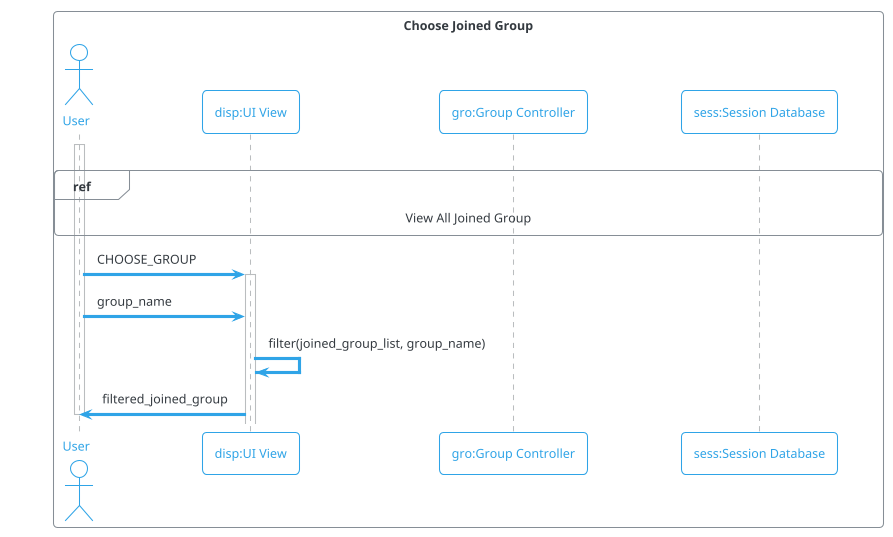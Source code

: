 @startuml
!theme cerulean-outline
box "Choose Joined Group"
actor "User" as user
participant "disp:UI View" as disp
participant "gro:Group Controller" as gro
participant "sess:Session Database" as sess
end box
activate user
|||
ref over user, disp, gro, sess : View All Joined Group
user -> disp ++ : CHOOSE_GROUP
user -> disp : group_name
disp -> disp : filter(joined_group_list, group_name)
disp -> user : filtered_joined_group
deactivate user
@enduml
